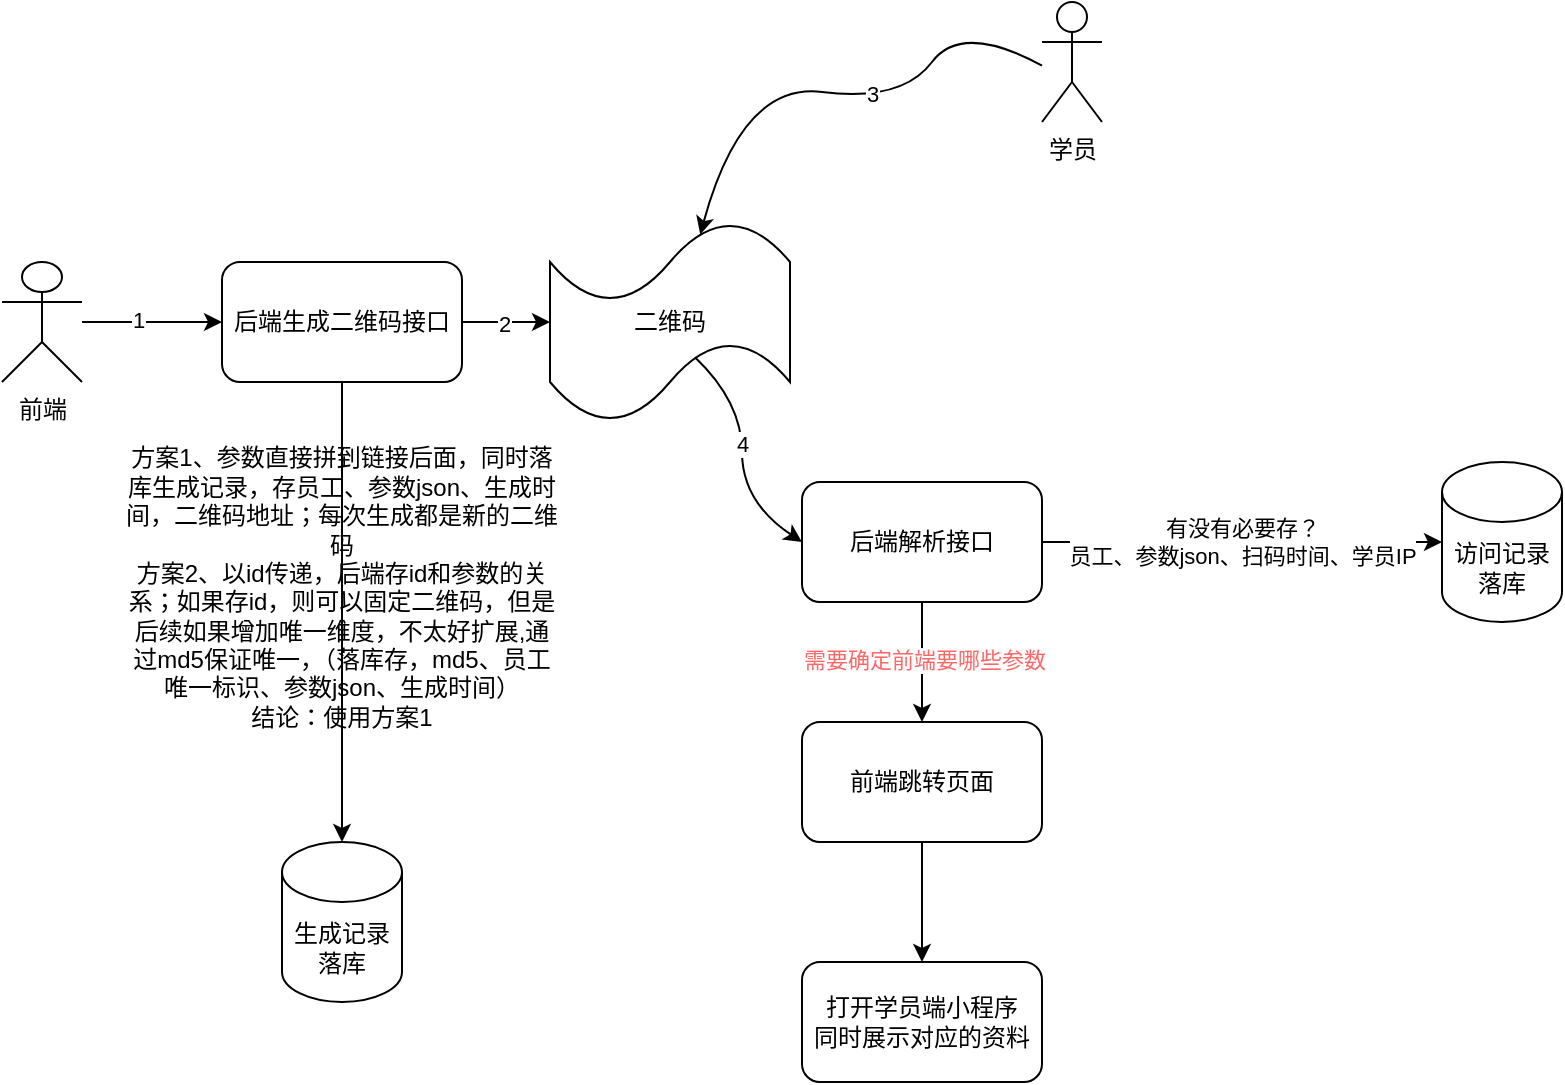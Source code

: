 <mxfile version="23.1.7" type="github">
  <diagram name="第 1 页" id="xEFOGvNU6p2dMKi8G9L9">
    <mxGraphModel dx="1434" dy="726" grid="1" gridSize="10" guides="1" tooltips="1" connect="1" arrows="1" fold="1" page="1" pageScale="1" pageWidth="827" pageHeight="1169" math="0" shadow="0">
      <root>
        <mxCell id="0" />
        <mxCell id="1" parent="0" />
        <mxCell id="GYFdXGMC144e27Gy8O6m-7" value="" style="edgeStyle=orthogonalEdgeStyle;rounded=0;orthogonalLoop=1;jettySize=auto;html=1;" parent="1" source="GYFdXGMC144e27Gy8O6m-1" target="GYFdXGMC144e27Gy8O6m-6" edge="1">
          <mxGeometry relative="1" as="geometry" />
        </mxCell>
        <mxCell id="GYFdXGMC144e27Gy8O6m-12" value="2" style="edgeLabel;html=1;align=center;verticalAlign=middle;resizable=0;points=[];" parent="GYFdXGMC144e27Gy8O6m-7" vertex="1" connectable="0">
          <mxGeometry x="-0.076" y="-1" relative="1" as="geometry">
            <mxPoint as="offset" />
          </mxGeometry>
        </mxCell>
        <mxCell id="GYFdXGMC144e27Gy8O6m-23" style="edgeStyle=orthogonalEdgeStyle;rounded=0;orthogonalLoop=1;jettySize=auto;html=1;exitX=0.5;exitY=1;exitDx=0;exitDy=0;" parent="1" source="GYFdXGMC144e27Gy8O6m-1" target="GYFdXGMC144e27Gy8O6m-22" edge="1">
          <mxGeometry relative="1" as="geometry" />
        </mxCell>
        <mxCell id="GYFdXGMC144e27Gy8O6m-1" value="后端生成二维码接口" style="rounded=1;whiteSpace=wrap;html=1;" parent="1" vertex="1">
          <mxGeometry x="250" y="280" width="120" height="60" as="geometry" />
        </mxCell>
        <mxCell id="GYFdXGMC144e27Gy8O6m-3" style="edgeStyle=orthogonalEdgeStyle;rounded=0;orthogonalLoop=1;jettySize=auto;html=1;entryX=0;entryY=0.5;entryDx=0;entryDy=0;" parent="1" source="GYFdXGMC144e27Gy8O6m-2" target="GYFdXGMC144e27Gy8O6m-1" edge="1">
          <mxGeometry relative="1" as="geometry" />
        </mxCell>
        <mxCell id="GYFdXGMC144e27Gy8O6m-11" value="1" style="edgeLabel;html=1;align=center;verticalAlign=middle;resizable=0;points=[];" parent="GYFdXGMC144e27Gy8O6m-3" vertex="1" connectable="0">
          <mxGeometry x="-0.212" y="1" relative="1" as="geometry">
            <mxPoint as="offset" />
          </mxGeometry>
        </mxCell>
        <mxCell id="GYFdXGMC144e27Gy8O6m-2" value="前端" style="shape=umlActor;verticalLabelPosition=bottom;verticalAlign=top;html=1;outlineConnect=0;" parent="1" vertex="1">
          <mxGeometry x="140" y="280" width="40" height="60" as="geometry" />
        </mxCell>
        <mxCell id="GYFdXGMC144e27Gy8O6m-6" value="二维码" style="shape=tape;whiteSpace=wrap;html=1;rounded=1;" parent="1" vertex="1">
          <mxGeometry x="414" y="260" width="120" height="100" as="geometry" />
        </mxCell>
        <mxCell id="GYFdXGMC144e27Gy8O6m-8" value="学员" style="shape=umlActor;verticalLabelPosition=bottom;verticalAlign=top;html=1;outlineConnect=0;" parent="1" vertex="1">
          <mxGeometry x="660" y="150" width="30" height="60" as="geometry" />
        </mxCell>
        <mxCell id="GYFdXGMC144e27Gy8O6m-9" value="" style="curved=1;endArrow=classic;html=1;rounded=0;entryX=0.626;entryY=0.062;entryDx=0;entryDy=0;entryPerimeter=0;" parent="1" target="GYFdXGMC144e27Gy8O6m-6" edge="1">
          <mxGeometry width="50" height="50" relative="1" as="geometry">
            <mxPoint x="660" y="181.818" as="sourcePoint" />
            <mxPoint x="490" y="250" as="targetPoint" />
            <Array as="points">
              <mxPoint x="620" y="160" />
              <mxPoint x="590" y="200" />
              <mxPoint x="510" y="190" />
            </Array>
          </mxGeometry>
        </mxCell>
        <mxCell id="GYFdXGMC144e27Gy8O6m-13" value="3" style="edgeLabel;html=1;align=center;verticalAlign=middle;resizable=0;points=[];" parent="GYFdXGMC144e27Gy8O6m-9" vertex="1" connectable="0">
          <mxGeometry x="-0.127" y="-2" relative="1" as="geometry">
            <mxPoint as="offset" />
          </mxGeometry>
        </mxCell>
        <mxCell id="GYFdXGMC144e27Gy8O6m-18" value="" style="edgeStyle=orthogonalEdgeStyle;rounded=0;orthogonalLoop=1;jettySize=auto;html=1;" parent="1" source="GYFdXGMC144e27Gy8O6m-10" target="GYFdXGMC144e27Gy8O6m-17" edge="1">
          <mxGeometry relative="1" as="geometry" />
        </mxCell>
        <mxCell id="GYFdXGMC144e27Gy8O6m-28" value="&lt;font color=&quot;#ff6666&quot;&gt;需要确定前端要哪些参数&lt;/font&gt;" style="edgeLabel;html=1;align=center;verticalAlign=middle;resizable=0;points=[];" parent="GYFdXGMC144e27Gy8O6m-18" vertex="1" connectable="0">
          <mxGeometry x="-0.043" y="1" relative="1" as="geometry">
            <mxPoint as="offset" />
          </mxGeometry>
        </mxCell>
        <mxCell id="GYFdXGMC144e27Gy8O6m-10" value="后端解析接口" style="rounded=1;whiteSpace=wrap;html=1;" parent="1" vertex="1">
          <mxGeometry x="540" y="390" width="120" height="60" as="geometry" />
        </mxCell>
        <mxCell id="GYFdXGMC144e27Gy8O6m-14" value="" style="curved=1;endArrow=classic;html=1;rounded=0;entryX=0;entryY=0.5;entryDx=0;entryDy=0;exitX=0.604;exitY=0.676;exitDx=0;exitDy=0;exitPerimeter=0;" parent="1" source="GYFdXGMC144e27Gy8O6m-6" target="GYFdXGMC144e27Gy8O6m-10" edge="1">
          <mxGeometry width="50" height="50" relative="1" as="geometry">
            <mxPoint x="470" y="420" as="sourcePoint" />
            <mxPoint x="520" y="370" as="targetPoint" />
            <Array as="points">
              <mxPoint x="510" y="350" />
              <mxPoint x="510" y="400" />
            </Array>
          </mxGeometry>
        </mxCell>
        <mxCell id="GYFdXGMC144e27Gy8O6m-15" value="4" style="edgeLabel;html=1;align=center;verticalAlign=middle;resizable=0;points=[];" parent="GYFdXGMC144e27Gy8O6m-14" vertex="1" connectable="0">
          <mxGeometry x="0.061" y="5" relative="1" as="geometry">
            <mxPoint x="-5" y="-10" as="offset" />
          </mxGeometry>
        </mxCell>
        <mxCell id="GYFdXGMC144e27Gy8O6m-20" value="" style="edgeStyle=orthogonalEdgeStyle;rounded=0;orthogonalLoop=1;jettySize=auto;html=1;" parent="1" source="GYFdXGMC144e27Gy8O6m-17" target="GYFdXGMC144e27Gy8O6m-19" edge="1">
          <mxGeometry relative="1" as="geometry" />
        </mxCell>
        <mxCell id="GYFdXGMC144e27Gy8O6m-17" value="前端跳转页面" style="whiteSpace=wrap;html=1;rounded=1;" parent="1" vertex="1">
          <mxGeometry x="540" y="510" width="120" height="60" as="geometry" />
        </mxCell>
        <mxCell id="GYFdXGMC144e27Gy8O6m-19" value="打开学员端小程序&lt;br&gt;同时展示对应的资料" style="whiteSpace=wrap;html=1;rounded=1;" parent="1" vertex="1">
          <mxGeometry x="540" y="630" width="120" height="60" as="geometry" />
        </mxCell>
        <mxCell id="GYFdXGMC144e27Gy8O6m-21" value="方案1、参数直接拼到链接后面，同时落库生成记录，存员工、参数json、生成时间，二维码地址；每次生成都是新的二维码&lt;br&gt;方案2、以id传递，后端存id和参数的关系；如果存id，则可以固定二维码，但是后续如果增加唯一维度，不太好扩展,通过md5保证唯一，（落库存，md5、员工唯一标识、参数json、生成时间）&lt;br&gt;结论：使用方案1&lt;div&gt;&lt;br/&gt;&lt;/div&gt;" style="text;html=1;strokeColor=none;fillColor=none;align=center;verticalAlign=middle;whiteSpace=wrap;rounded=0;" parent="1" vertex="1">
          <mxGeometry x="200" y="430" width="220" height="40" as="geometry" />
        </mxCell>
        <mxCell id="GYFdXGMC144e27Gy8O6m-22" value="生成记录落库" style="shape=cylinder3;whiteSpace=wrap;html=1;boundedLbl=1;backgroundOutline=1;size=15;" parent="1" vertex="1">
          <mxGeometry x="280" y="570" width="60" height="80" as="geometry" />
        </mxCell>
        <mxCell id="GYFdXGMC144e27Gy8O6m-26" value="访问记录落库" style="shape=cylinder3;whiteSpace=wrap;html=1;boundedLbl=1;backgroundOutline=1;size=15;" parent="1" vertex="1">
          <mxGeometry x="860" y="380" width="60" height="80" as="geometry" />
        </mxCell>
        <mxCell id="GYFdXGMC144e27Gy8O6m-27" style="edgeStyle=orthogonalEdgeStyle;rounded=0;orthogonalLoop=1;jettySize=auto;html=1;entryX=0;entryY=0.5;entryDx=0;entryDy=0;entryPerimeter=0;" parent="1" source="GYFdXGMC144e27Gy8O6m-10" target="GYFdXGMC144e27Gy8O6m-26" edge="1">
          <mxGeometry relative="1" as="geometry" />
        </mxCell>
        <mxCell id="GYFdXGMC144e27Gy8O6m-29" value="有没有必要存？&lt;br&gt;员工、参数json、扫码时间、学员IP" style="edgeLabel;html=1;align=center;verticalAlign=middle;resizable=0;points=[];" parent="GYFdXGMC144e27Gy8O6m-27" vertex="1" connectable="0">
          <mxGeometry x="-0.259" y="-2" relative="1" as="geometry">
            <mxPoint x="26" y="-2" as="offset" />
          </mxGeometry>
        </mxCell>
      </root>
    </mxGraphModel>
  </diagram>
</mxfile>
